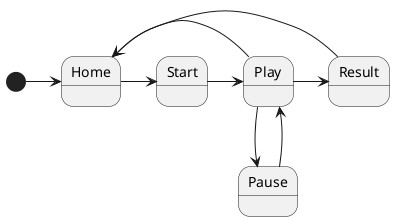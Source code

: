 @startuml GameState

[*] -> Home
Home -> Start 
Start -> Play
Play -> Result
Play --> Pause
Pause --> Play
Result -> Home
Play -> Home
@enduml